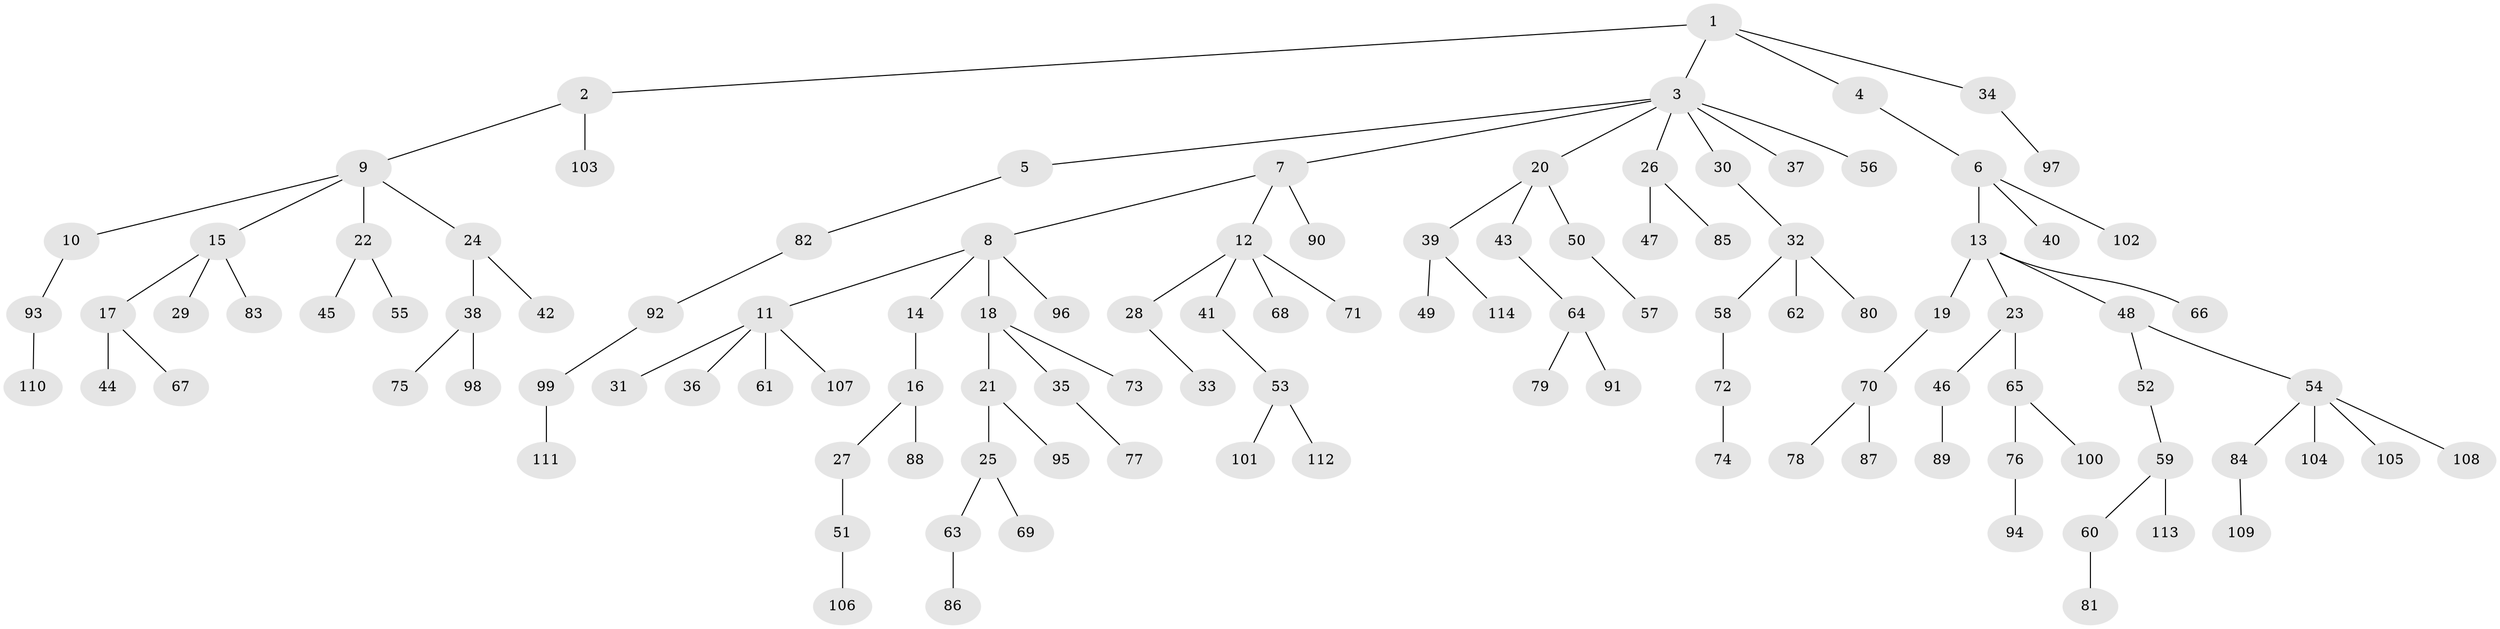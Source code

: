 // Generated by graph-tools (version 1.1) at 2025/54/03/09/25 04:54:00]
// undirected, 114 vertices, 113 edges
graph export_dot {
graph [start="1"]
  node [color=gray90,style=filled];
  1;
  2;
  3;
  4;
  5;
  6;
  7;
  8;
  9;
  10;
  11;
  12;
  13;
  14;
  15;
  16;
  17;
  18;
  19;
  20;
  21;
  22;
  23;
  24;
  25;
  26;
  27;
  28;
  29;
  30;
  31;
  32;
  33;
  34;
  35;
  36;
  37;
  38;
  39;
  40;
  41;
  42;
  43;
  44;
  45;
  46;
  47;
  48;
  49;
  50;
  51;
  52;
  53;
  54;
  55;
  56;
  57;
  58;
  59;
  60;
  61;
  62;
  63;
  64;
  65;
  66;
  67;
  68;
  69;
  70;
  71;
  72;
  73;
  74;
  75;
  76;
  77;
  78;
  79;
  80;
  81;
  82;
  83;
  84;
  85;
  86;
  87;
  88;
  89;
  90;
  91;
  92;
  93;
  94;
  95;
  96;
  97;
  98;
  99;
  100;
  101;
  102;
  103;
  104;
  105;
  106;
  107;
  108;
  109;
  110;
  111;
  112;
  113;
  114;
  1 -- 2;
  1 -- 3;
  1 -- 4;
  1 -- 34;
  2 -- 9;
  2 -- 103;
  3 -- 5;
  3 -- 7;
  3 -- 20;
  3 -- 26;
  3 -- 30;
  3 -- 37;
  3 -- 56;
  4 -- 6;
  5 -- 82;
  6 -- 13;
  6 -- 40;
  6 -- 102;
  7 -- 8;
  7 -- 12;
  7 -- 90;
  8 -- 11;
  8 -- 14;
  8 -- 18;
  8 -- 96;
  9 -- 10;
  9 -- 15;
  9 -- 22;
  9 -- 24;
  10 -- 93;
  11 -- 31;
  11 -- 36;
  11 -- 61;
  11 -- 107;
  12 -- 28;
  12 -- 41;
  12 -- 68;
  12 -- 71;
  13 -- 19;
  13 -- 23;
  13 -- 48;
  13 -- 66;
  14 -- 16;
  15 -- 17;
  15 -- 29;
  15 -- 83;
  16 -- 27;
  16 -- 88;
  17 -- 44;
  17 -- 67;
  18 -- 21;
  18 -- 35;
  18 -- 73;
  19 -- 70;
  20 -- 39;
  20 -- 43;
  20 -- 50;
  21 -- 25;
  21 -- 95;
  22 -- 45;
  22 -- 55;
  23 -- 46;
  23 -- 65;
  24 -- 38;
  24 -- 42;
  25 -- 63;
  25 -- 69;
  26 -- 47;
  26 -- 85;
  27 -- 51;
  28 -- 33;
  30 -- 32;
  32 -- 58;
  32 -- 62;
  32 -- 80;
  34 -- 97;
  35 -- 77;
  38 -- 75;
  38 -- 98;
  39 -- 49;
  39 -- 114;
  41 -- 53;
  43 -- 64;
  46 -- 89;
  48 -- 52;
  48 -- 54;
  50 -- 57;
  51 -- 106;
  52 -- 59;
  53 -- 101;
  53 -- 112;
  54 -- 84;
  54 -- 104;
  54 -- 105;
  54 -- 108;
  58 -- 72;
  59 -- 60;
  59 -- 113;
  60 -- 81;
  63 -- 86;
  64 -- 79;
  64 -- 91;
  65 -- 76;
  65 -- 100;
  70 -- 78;
  70 -- 87;
  72 -- 74;
  76 -- 94;
  82 -- 92;
  84 -- 109;
  92 -- 99;
  93 -- 110;
  99 -- 111;
}
